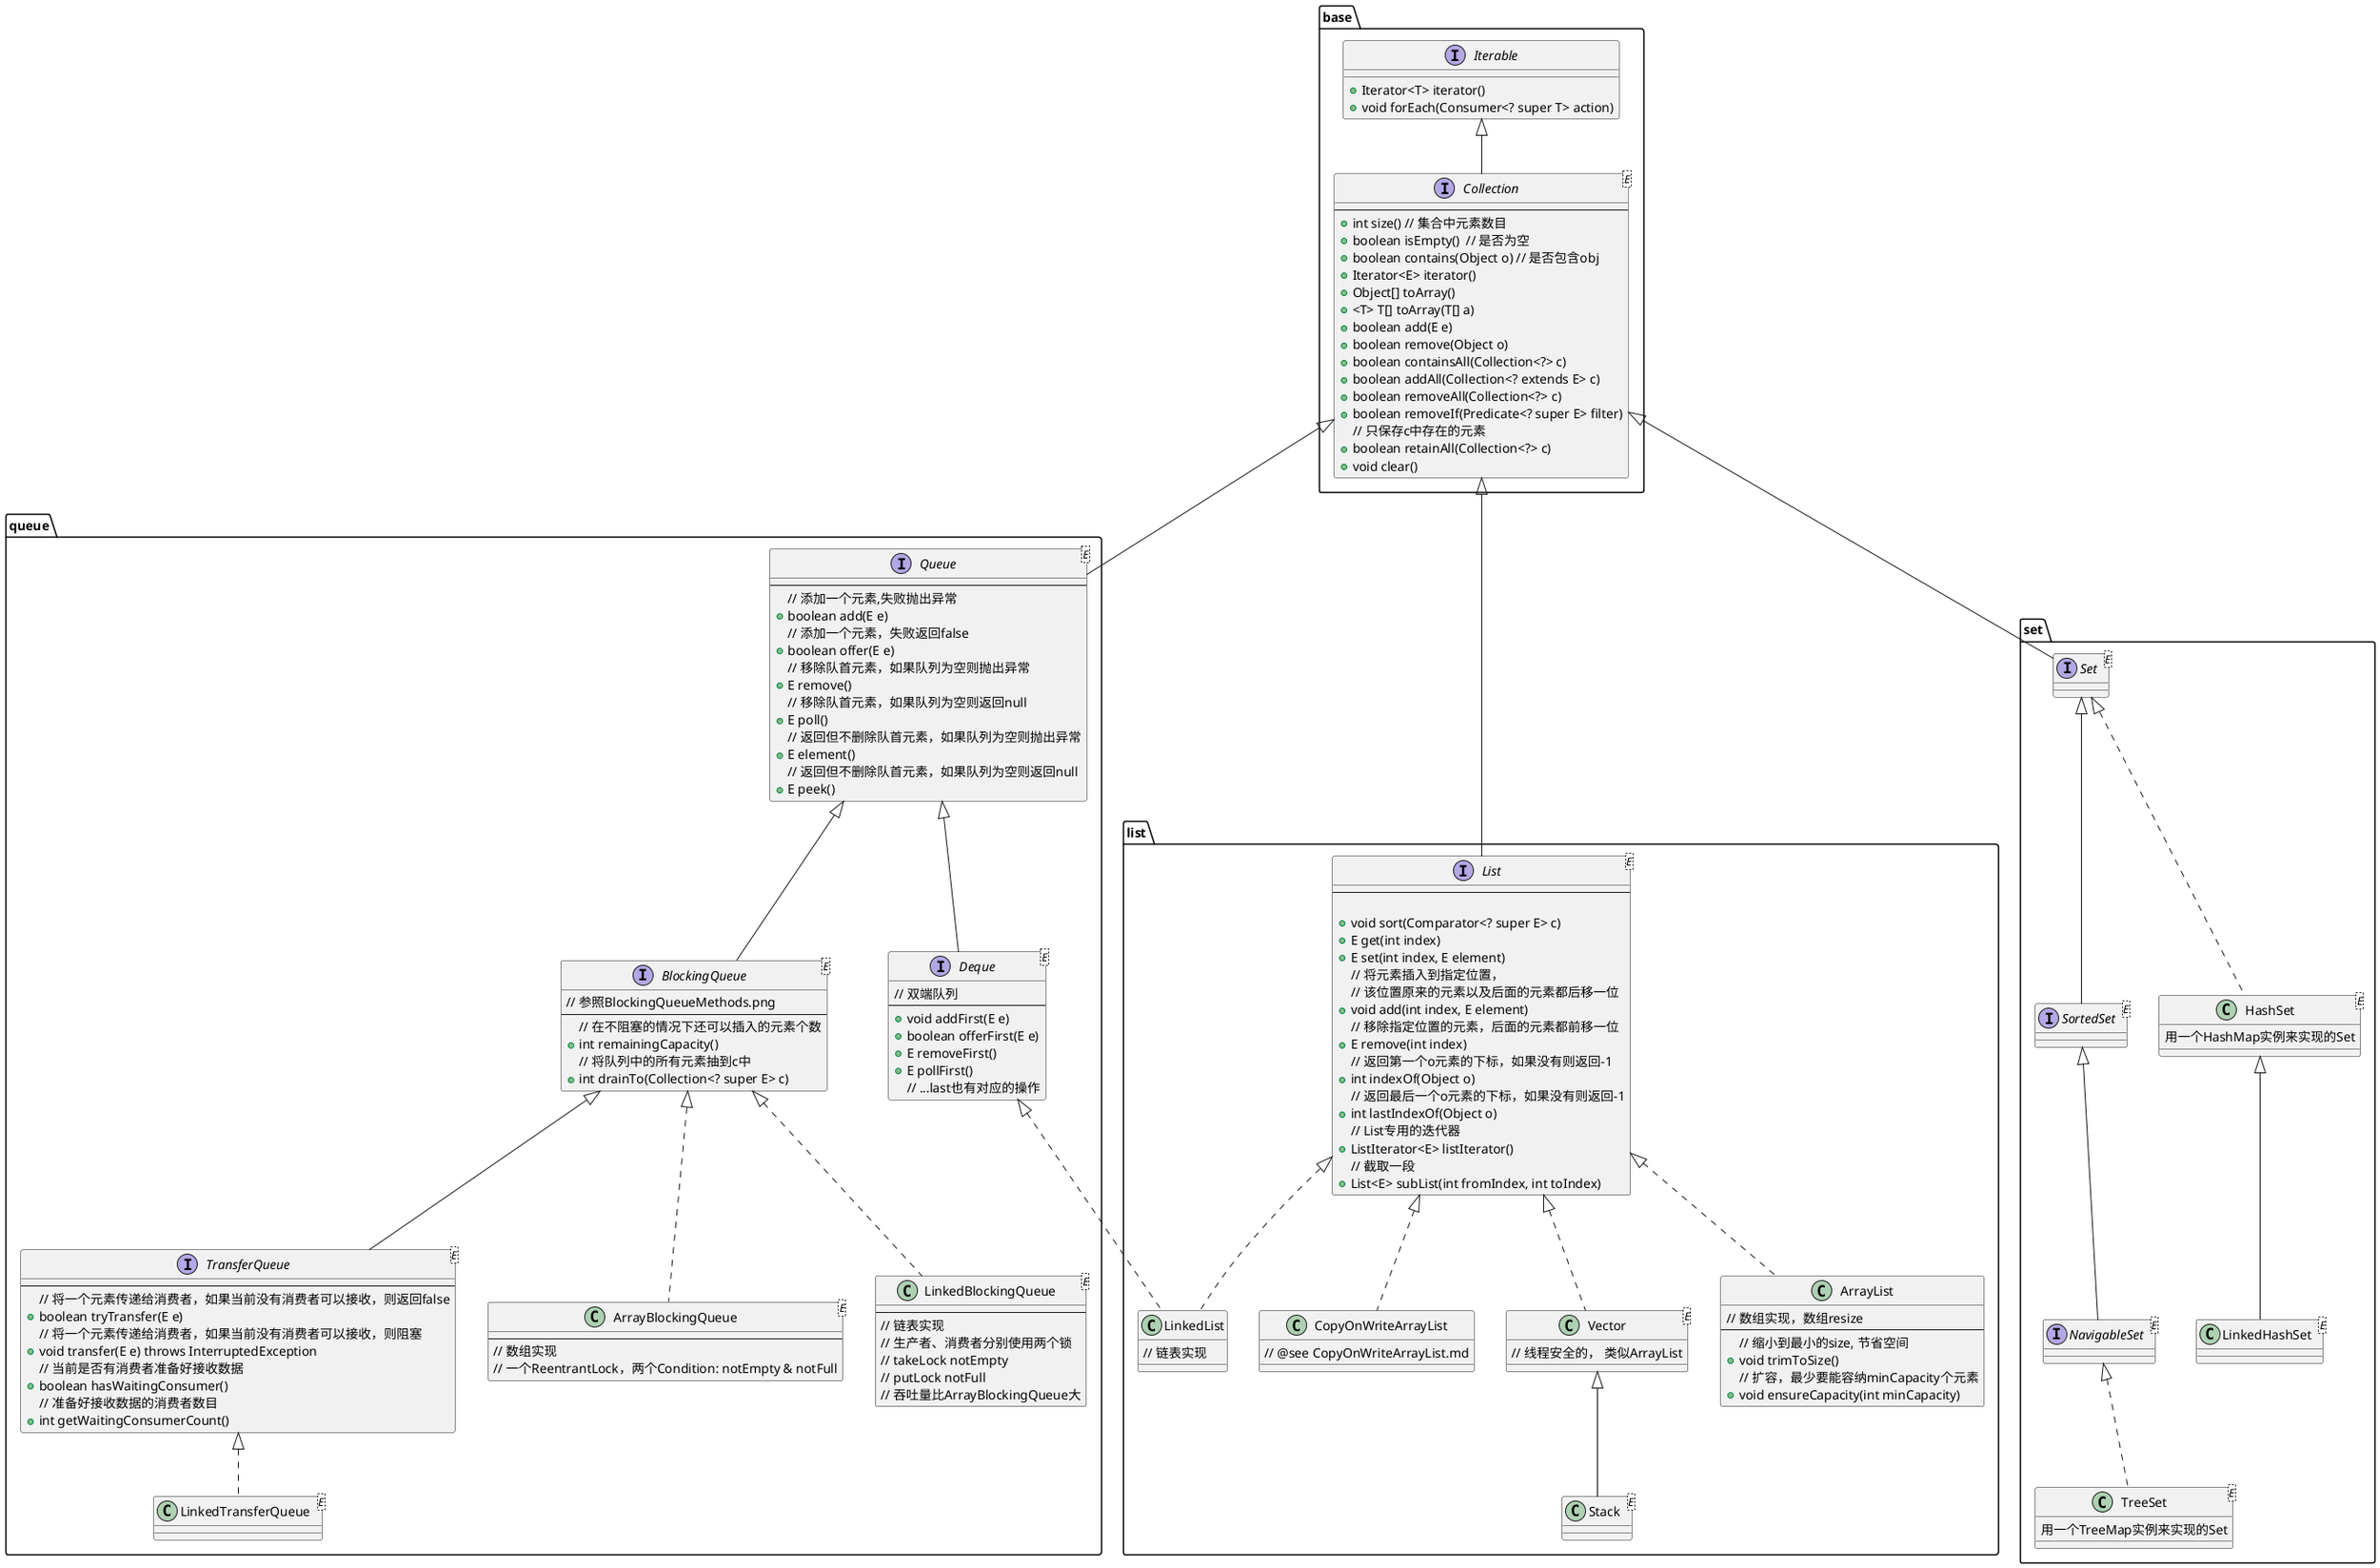 @startuml

set namespaceSeparator ::

namespace base{
    interface Iterable {
        +Iterator<T> iterator()
        +void forEach(Consumer<? super T> action)
    }

    interface Collection<E> extends Iterable{
        ---
        +int size() // 集合中元素数目
        +boolean isEmpty()  // 是否为空
        +boolean contains(Object o) // 是否包含obj
        +Iterator<E> iterator()
        +Object[] toArray()
        +<T> T[] toArray(T[] a)
        +boolean add(E e)
        +boolean remove(Object o)
        +boolean containsAll(Collection<?> c)
        +boolean addAll(Collection<? extends E> c)
        +boolean removeAll(Collection<?> c)
        +boolean removeIf(Predicate<? super E> filter)
        // 只保存c中存在的元素
        +boolean retainAll(Collection<?> c)
        +void clear()
    }
}


namespace queue{
    interface Queue<E> extends base::Collection{
        ---
        // 添加一个元素,失败抛出异常
        +boolean add(E e)
        // 添加一个元素，失败返回false
        +boolean offer(E e)
        // 移除队首元素，如果队列为空则抛出异常
        +E remove()
        // 移除队首元素，如果队列为空则返回null
        +E poll()
        // 返回但不删除队首元素，如果队列为空则抛出异常
        +E element()
        // 返回但不删除队首元素，如果队列为空则返回null
        +E peek()
    }
    interface BlockingQueue<E> extends Queue{
        // 参照BlockingQueueMethods.png
        ---
        // 在不阻塞的情况下还可以插入的元素个数
        +int remainingCapacity()
        // 将队列中的所有元素抽到c中
        +int drainTo(Collection<? super E> c)
    }

    interface TransferQueue<E> extends BlockingQueue{
        ---
        // 将一个元素传递给消费者，如果当前没有消费者可以接收，则返回false
        +boolean tryTransfer(E e)
        // 将一个元素传递给消费者，如果当前没有消费者可以接收，则阻塞
        +void transfer(E e) throws InterruptedException
        // 当前是否有消费者准备好接收数据
        +boolean hasWaitingConsumer()
        // 准备好接收数据的消费者数目
        +int getWaitingConsumerCount()
    }

    class LinkedTransferQueue<E> implements TransferQueue

    class ArrayBlockingQueue<E>  implements BlockingQueue{
        ---
        // 数组实现
        // 一个ReentrantLock，两个Condition: notEmpty & notFull
    }

    class LinkedBlockingQueue<E> implements BlockingQueue{
        ---
        // 链表实现
        // 生产者、消费者分别使用两个锁
        // takeLock notEmpty
        // putLock notFull
        // 吞吐量比ArrayBlockingQueue大
    }

    interface Deque<E> extends Queue{
        // 双端队列
        ---
        +void addFirst(E e)
        +boolean offerFirst(E e)
        +E removeFirst()
        +E pollFirst()
        // ...last也有对应的操作
    }
}

namespace list{
    interface List<E> extends base::Collection{
        ---

        +void sort(Comparator<? super E> c)
        +E get(int index)
        +E set(int index, E element)
        // 将元素插入到指定位置，
        // 该位置原来的元素以及后面的元素都后移一位
        +void add(int index, E element)
        // 移除指定位置的元素，后面的元素都前移一位
        +E remove(int index)
        // 返回第一个o元素的下标，如果没有则返回-1
        +int indexOf(Object o)
        // 返回最后一个o元素的下标，如果没有则返回-1
        +int lastIndexOf(Object o)
        // List专用的迭代器
        +ListIterator<E> listIterator()
        // 截取一段
        +List<E> subList(int fromIndex, int toIndex)
    }
    class ArrayList implements List{
        // 数组实现，数组resize
        ---
        // 缩小到最小的size, 节省空间
        + void trimToSize()
        // 扩容，最少要能容纳minCapacity个元素
        + void ensureCapacity(int minCapacity)
    }

    class CopyOnWriteArrayList implements List{
        // @see CopyOnWriteArrayList.md
    }

    class LinkedList implements List,queue::Deque{
        // 链表实现
    }

    class Vector<E> implements List{
        // 线程安全的， 类似ArrayList
    }

    class Stack<E> extends Vector{
    }
}

namespace set{
    interface Set<E> extends base::Collection{
    }
    interface SortedSet<E> extends Set{
    }
    class HashSet<E> implements Set{
        用一个HashMap实例来实现的Set
    }
    class LinkedHashSet<E> extends HashSet{
    }
    interface NavigableSet<E> extends SortedSet{
    }
    class TreeSet<E> implements NavigableSet{
        用一个TreeMap实例来实现的Set
    }
}

@enduml